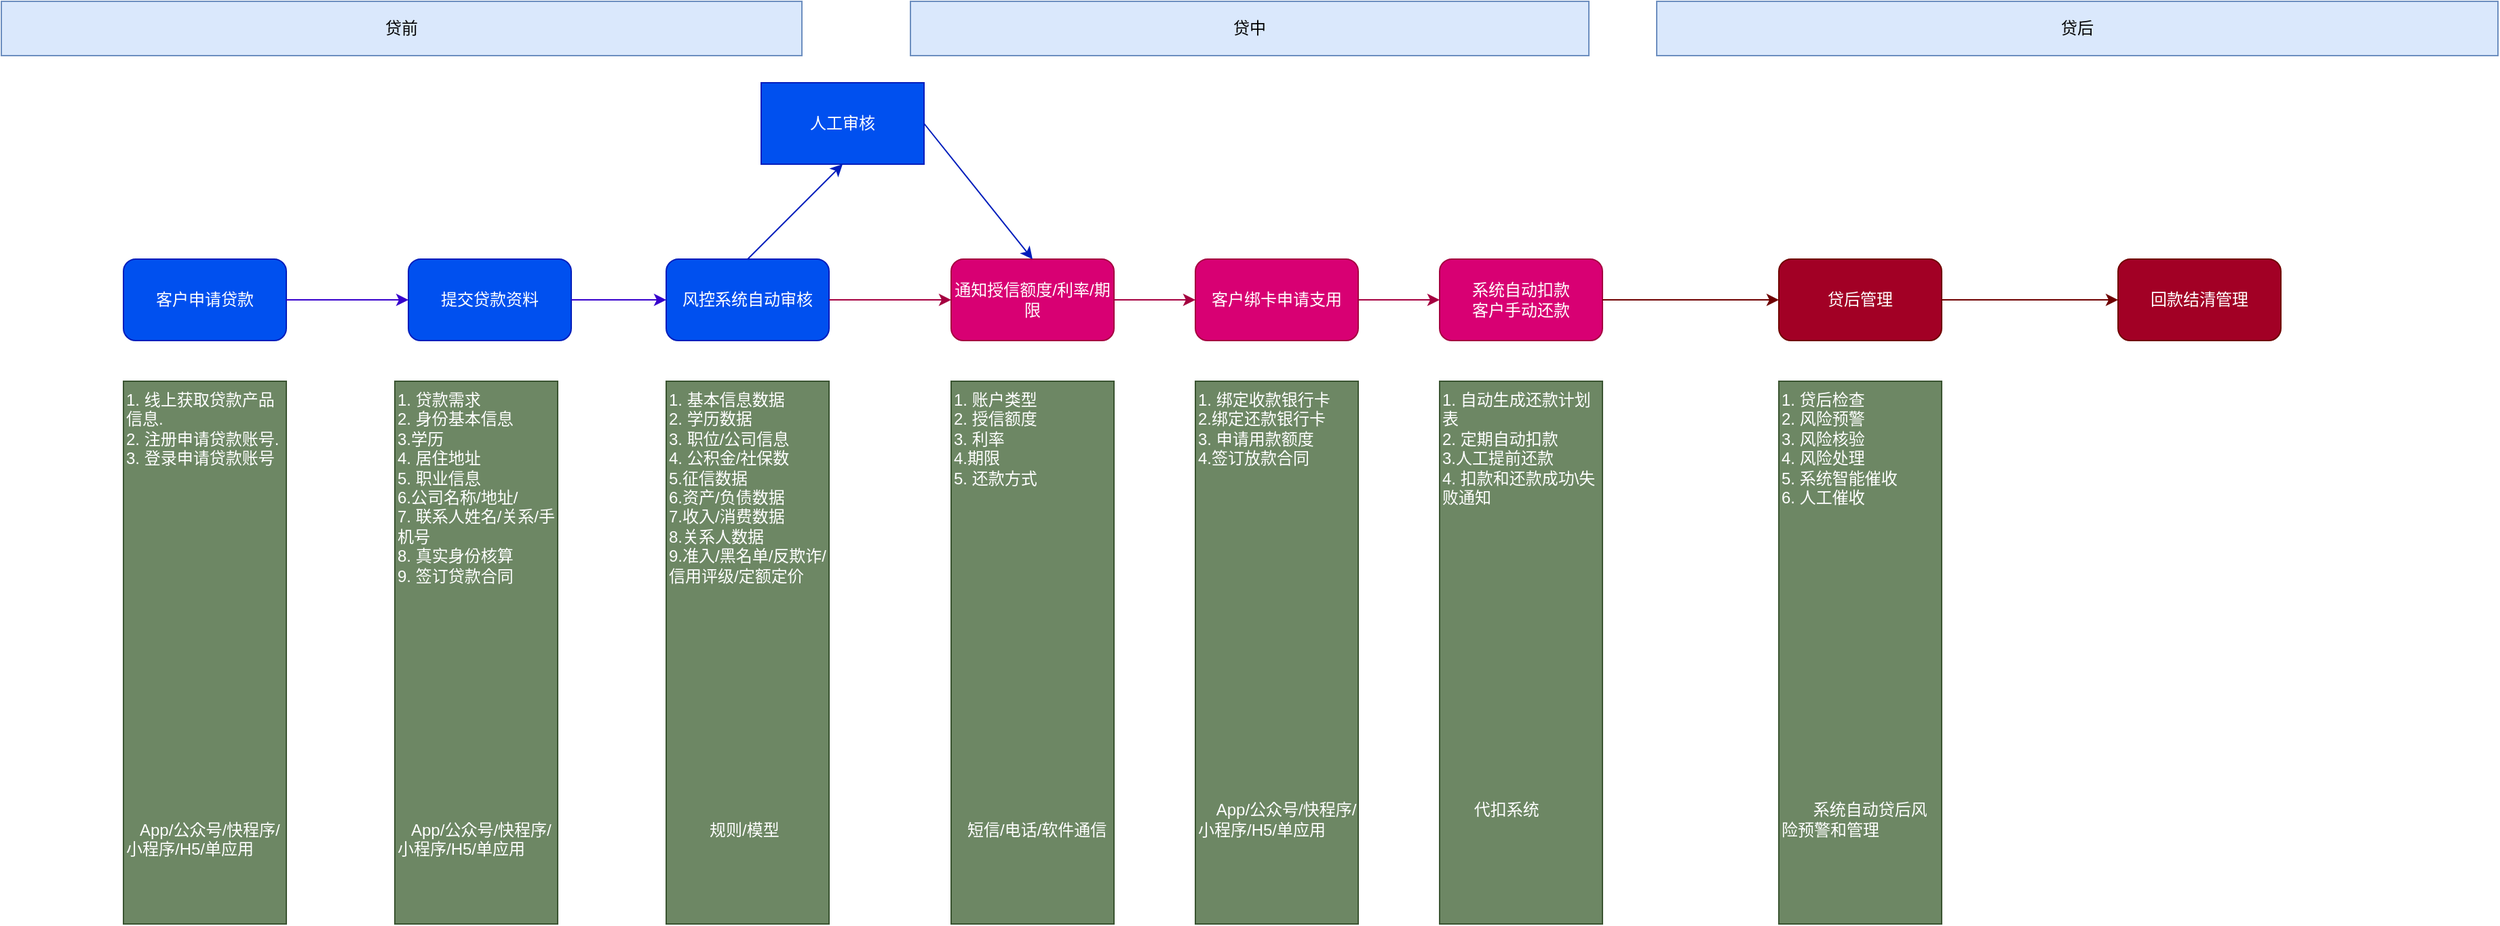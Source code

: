 <mxfile version="14.5.10" type="github">
  <diagram id="0sRjQgaDrc2o40Nj4_sH" name="第 1 页">
    <mxGraphModel dx="2249" dy="762" grid="1" gridSize="10" guides="1" tooltips="1" connect="1" arrows="1" fold="1" page="1" pageScale="1" pageWidth="827" pageHeight="1169" math="0" shadow="0">
      <root>
        <mxCell id="0" />
        <mxCell id="1" parent="0" />
        <mxCell id="OUwV-Nu_esIcNdKCQ8UF-1" value="贷前" style="rounded=0;whiteSpace=wrap;html=1;fillColor=#dae8fc;strokeColor=#6c8ebf;" vertex="1" parent="1">
          <mxGeometry x="-720" y="160" width="590" height="40" as="geometry" />
        </mxCell>
        <mxCell id="OUwV-Nu_esIcNdKCQ8UF-2" value="贷中" style="rounded=0;whiteSpace=wrap;html=1;fillColor=#dae8fc;strokeColor=#6c8ebf;" vertex="1" parent="1">
          <mxGeometry x="-50" y="160" width="500" height="40" as="geometry" />
        </mxCell>
        <mxCell id="OUwV-Nu_esIcNdKCQ8UF-3" value="贷后" style="rounded=0;whiteSpace=wrap;html=1;fillColor=#dae8fc;strokeColor=#6c8ebf;" vertex="1" parent="1">
          <mxGeometry x="500" y="160" width="620" height="40" as="geometry" />
        </mxCell>
        <mxCell id="OUwV-Nu_esIcNdKCQ8UF-5" value="客户申请贷款" style="rounded=1;whiteSpace=wrap;html=1;fillColor=#0050ef;strokeColor=#001DBC;fontColor=#ffffff;" vertex="1" parent="1">
          <mxGeometry x="-630" y="350" width="120" height="60" as="geometry" />
        </mxCell>
        <mxCell id="OUwV-Nu_esIcNdKCQ8UF-6" value="提交贷款资料" style="rounded=1;whiteSpace=wrap;html=1;fillColor=#0050ef;strokeColor=#001DBC;fontColor=#ffffff;" vertex="1" parent="1">
          <mxGeometry x="-420" y="350" width="120" height="60" as="geometry" />
        </mxCell>
        <mxCell id="OUwV-Nu_esIcNdKCQ8UF-7" value="" style="endArrow=classic;html=1;exitX=1;exitY=0.5;exitDx=0;exitDy=0;entryX=0;entryY=0.5;entryDx=0;entryDy=0;fillColor=#6a00ff;strokeColor=#3700CC;" edge="1" parent="1" source="OUwV-Nu_esIcNdKCQ8UF-5" target="OUwV-Nu_esIcNdKCQ8UF-6">
          <mxGeometry width="50" height="50" relative="1" as="geometry">
            <mxPoint x="-490" y="420" as="sourcePoint" />
            <mxPoint x="-440" y="370" as="targetPoint" />
          </mxGeometry>
        </mxCell>
        <mxCell id="OUwV-Nu_esIcNdKCQ8UF-8" value="风控系统自动审核" style="rounded=1;whiteSpace=wrap;html=1;fillColor=#0050ef;strokeColor=#001DBC;fontColor=#ffffff;" vertex="1" parent="1">
          <mxGeometry x="-230" y="350" width="120" height="60" as="geometry" />
        </mxCell>
        <mxCell id="OUwV-Nu_esIcNdKCQ8UF-9" value="" style="endArrow=classic;html=1;exitX=1;exitY=0.5;exitDx=0;exitDy=0;entryX=0;entryY=0.5;entryDx=0;entryDy=0;fillColor=#6a00ff;strokeColor=#3700CC;" edge="1" parent="1" source="OUwV-Nu_esIcNdKCQ8UF-6" target="OUwV-Nu_esIcNdKCQ8UF-8">
          <mxGeometry width="50" height="50" relative="1" as="geometry">
            <mxPoint x="-500" y="360" as="sourcePoint" />
            <mxPoint x="-410" y="360" as="targetPoint" />
          </mxGeometry>
        </mxCell>
        <mxCell id="OUwV-Nu_esIcNdKCQ8UF-10" value="通知授信额度/利率/期限" style="rounded=1;whiteSpace=wrap;html=1;fillColor=#d80073;strokeColor=#A50040;fontColor=#ffffff;" vertex="1" parent="1">
          <mxGeometry x="-20" y="350" width="120" height="60" as="geometry" />
        </mxCell>
        <mxCell id="OUwV-Nu_esIcNdKCQ8UF-11" value="人工审核" style="rounded=0;whiteSpace=wrap;html=1;fillColor=#0050ef;strokeColor=#001DBC;fontColor=#ffffff;" vertex="1" parent="1">
          <mxGeometry x="-160" y="220" width="120" height="60" as="geometry" />
        </mxCell>
        <mxCell id="OUwV-Nu_esIcNdKCQ8UF-12" value="" style="endArrow=classic;html=1;exitX=0.5;exitY=0;exitDx=0;exitDy=0;entryX=0.5;entryY=1;entryDx=0;entryDy=0;fillColor=#0050ef;strokeColor=#001DBC;" edge="1" parent="1" source="OUwV-Nu_esIcNdKCQ8UF-8" target="OUwV-Nu_esIcNdKCQ8UF-11">
          <mxGeometry width="50" height="50" relative="1" as="geometry">
            <mxPoint x="-160" y="410" as="sourcePoint" />
            <mxPoint x="-110" y="360" as="targetPoint" />
          </mxGeometry>
        </mxCell>
        <mxCell id="OUwV-Nu_esIcNdKCQ8UF-13" value="" style="endArrow=classic;html=1;exitX=1;exitY=0.5;exitDx=0;exitDy=0;entryX=0.5;entryY=0;entryDx=0;entryDy=0;fillColor=#0050ef;strokeColor=#001DBC;" edge="1" parent="1" source="OUwV-Nu_esIcNdKCQ8UF-11" target="OUwV-Nu_esIcNdKCQ8UF-10">
          <mxGeometry width="50" height="50" relative="1" as="geometry">
            <mxPoint x="-160" y="360" as="sourcePoint" />
            <mxPoint x="-90" y="290" as="targetPoint" />
          </mxGeometry>
        </mxCell>
        <mxCell id="OUwV-Nu_esIcNdKCQ8UF-14" value="" style="endArrow=classic;html=1;entryX=0;entryY=0.5;entryDx=0;entryDy=0;exitX=1;exitY=0.5;exitDx=0;exitDy=0;fillColor=#d80073;strokeColor=#A50040;" edge="1" parent="1" source="OUwV-Nu_esIcNdKCQ8UF-8" target="OUwV-Nu_esIcNdKCQ8UF-10">
          <mxGeometry width="50" height="50" relative="1" as="geometry">
            <mxPoint x="-160" y="410" as="sourcePoint" />
            <mxPoint x="-110" y="360" as="targetPoint" />
          </mxGeometry>
        </mxCell>
        <mxCell id="OUwV-Nu_esIcNdKCQ8UF-15" value="客户绑卡申请支用" style="rounded=1;whiteSpace=wrap;html=1;fillColor=#d80073;strokeColor=#A50040;fontColor=#ffffff;" vertex="1" parent="1">
          <mxGeometry x="160" y="350" width="120" height="60" as="geometry" />
        </mxCell>
        <mxCell id="OUwV-Nu_esIcNdKCQ8UF-16" value="" style="endArrow=classic;html=1;entryX=0;entryY=0.5;entryDx=0;entryDy=0;exitX=1;exitY=0.5;exitDx=0;exitDy=0;fillColor=#d80073;strokeColor=#A50040;" edge="1" parent="1" source="OUwV-Nu_esIcNdKCQ8UF-10" target="OUwV-Nu_esIcNdKCQ8UF-15">
          <mxGeometry width="50" height="50" relative="1" as="geometry">
            <mxPoint x="-100" y="390" as="sourcePoint" />
            <mxPoint x="-10" y="390" as="targetPoint" />
          </mxGeometry>
        </mxCell>
        <mxCell id="OUwV-Nu_esIcNdKCQ8UF-17" value="系统自动扣款&lt;br&gt;客户手动还款" style="rounded=1;whiteSpace=wrap;html=1;fillColor=#d80073;strokeColor=#A50040;fontColor=#ffffff;" vertex="1" parent="1">
          <mxGeometry x="340" y="350" width="120" height="60" as="geometry" />
        </mxCell>
        <mxCell id="OUwV-Nu_esIcNdKCQ8UF-18" value="" style="endArrow=classic;html=1;entryX=0;entryY=0.5;entryDx=0;entryDy=0;exitX=1;exitY=0.5;exitDx=0;exitDy=0;fillColor=#d80073;strokeColor=#A50040;" edge="1" parent="1" source="OUwV-Nu_esIcNdKCQ8UF-15" target="OUwV-Nu_esIcNdKCQ8UF-17">
          <mxGeometry width="50" height="50" relative="1" as="geometry">
            <mxPoint x="110" y="390" as="sourcePoint" />
            <mxPoint x="170" y="390" as="targetPoint" />
          </mxGeometry>
        </mxCell>
        <mxCell id="OUwV-Nu_esIcNdKCQ8UF-19" value="贷后管理" style="rounded=1;whiteSpace=wrap;html=1;fillColor=#a20025;strokeColor=#6F0000;fontColor=#ffffff;" vertex="1" parent="1">
          <mxGeometry x="590" y="350" width="120" height="60" as="geometry" />
        </mxCell>
        <mxCell id="OUwV-Nu_esIcNdKCQ8UF-20" value="" style="endArrow=classic;html=1;entryX=0;entryY=0.5;entryDx=0;entryDy=0;exitX=1;exitY=0.5;exitDx=0;exitDy=0;fillColor=#a20025;strokeColor=#6F0000;" edge="1" parent="1" source="OUwV-Nu_esIcNdKCQ8UF-17" target="OUwV-Nu_esIcNdKCQ8UF-19">
          <mxGeometry width="50" height="50" relative="1" as="geometry">
            <mxPoint x="210" y="400" as="sourcePoint" />
            <mxPoint x="260" y="350" as="targetPoint" />
          </mxGeometry>
        </mxCell>
        <mxCell id="OUwV-Nu_esIcNdKCQ8UF-21" value="回款结清管理" style="rounded=1;whiteSpace=wrap;html=1;fillColor=#a20025;strokeColor=#6F0000;fontColor=#ffffff;" vertex="1" parent="1">
          <mxGeometry x="840" y="350" width="120" height="60" as="geometry" />
        </mxCell>
        <mxCell id="OUwV-Nu_esIcNdKCQ8UF-22" value="" style="endArrow=classic;html=1;entryX=0;entryY=0.5;entryDx=0;entryDy=0;exitX=1;exitY=0.5;exitDx=0;exitDy=0;fillColor=#a20025;strokeColor=#6F0000;" edge="1" parent="1" source="OUwV-Nu_esIcNdKCQ8UF-19" target="OUwV-Nu_esIcNdKCQ8UF-21">
          <mxGeometry width="50" height="50" relative="1" as="geometry">
            <mxPoint x="470" y="390" as="sourcePoint" />
            <mxPoint x="600" y="390" as="targetPoint" />
          </mxGeometry>
        </mxCell>
        <mxCell id="OUwV-Nu_esIcNdKCQ8UF-23" value="1. 线上获取贷款产品信息.&lt;br&gt;2. 注册申请贷款账号.&lt;br&gt;3. 登录申请贷款账号&lt;br&gt;&lt;br&gt;&lt;br&gt;&lt;br&gt;&lt;br&gt;&lt;br&gt;&lt;br&gt;&lt;br&gt;&lt;br&gt;&lt;br&gt;&lt;br&gt;&lt;br&gt;&lt;br&gt;&lt;br&gt;&lt;br&gt;&lt;br&gt;&lt;br&gt;&lt;br&gt;&lt;br&gt;&amp;nbsp; &amp;nbsp;App/公众号/快程序/小程序/H5/单应用" style="rounded=0;whiteSpace=wrap;html=1;align=left;verticalAlign=top;fillColor=#6d8764;strokeColor=#3A5431;fontColor=#ffffff;" vertex="1" parent="1">
          <mxGeometry x="-630" y="440" width="120" height="400" as="geometry" />
        </mxCell>
        <mxCell id="OUwV-Nu_esIcNdKCQ8UF-24" value="1. 贷款需求&lt;br&gt;2. 身份基本信息&lt;br&gt;3.学历&lt;br&gt;4. 居住地址&lt;br&gt;5. 职业信息&lt;br&gt;6.公司名称/地址/&lt;br&gt;7. 联系人姓名/关系/手机号&lt;br&gt;8. 真实身份核算&lt;br&gt;9. 签订贷款合同&lt;br&gt;&lt;br&gt;&lt;br&gt;&lt;br&gt;&lt;br&gt;&lt;br&gt;&lt;br&gt;&lt;br&gt;&lt;br&gt;&lt;br&gt;&lt;br&gt;&lt;br&gt;&lt;br&gt;&amp;nbsp; &amp;nbsp;App/公众号/快程序/小程序/H5/单应用" style="rounded=0;whiteSpace=wrap;html=1;align=left;verticalAlign=top;fillColor=#6d8764;strokeColor=#3A5431;fontColor=#ffffff;" vertex="1" parent="1">
          <mxGeometry x="-430" y="440" width="120" height="400" as="geometry" />
        </mxCell>
        <mxCell id="OUwV-Nu_esIcNdKCQ8UF-25" value="1. 基本信息数据&lt;br&gt;2. 学历数据&lt;br&gt;3. 职位/公司信息&lt;br&gt;4. 公积金/社保数&lt;br&gt;5.征信数据&lt;br&gt;6.资产/负债数据&lt;br&gt;7.收入/消费数据&lt;br&gt;8.关系人数据&lt;br&gt;9.准入/黑名单/反欺诈/&lt;br&gt;信用评级/定额定价&lt;br&gt;&lt;br&gt;&lt;br&gt;&lt;br&gt;&lt;br&gt;&lt;br&gt;&lt;br&gt;&lt;br&gt;&lt;br&gt;&lt;br&gt;&lt;br&gt;&lt;br&gt;&lt;br&gt;&amp;nbsp; &amp;nbsp; &amp;nbsp; &amp;nbsp; &amp;nbsp;规则/模型" style="rounded=0;whiteSpace=wrap;html=1;align=left;verticalAlign=top;fillColor=#6d8764;strokeColor=#3A5431;fontColor=#ffffff;" vertex="1" parent="1">
          <mxGeometry x="-230" y="440" width="120" height="400" as="geometry" />
        </mxCell>
        <mxCell id="OUwV-Nu_esIcNdKCQ8UF-26" value="1. 账户类型&lt;br&gt;2. 授信额度&lt;br&gt;3. 利率&lt;br&gt;4.期限&lt;br&gt;5. 还款方式&lt;br&gt;&lt;br&gt;&lt;br&gt;&lt;br&gt;&lt;br&gt;&lt;br&gt;&lt;br&gt;&lt;br&gt;&lt;br&gt;&lt;br&gt;&lt;br&gt;&lt;br&gt;&lt;br&gt;&lt;br&gt;&lt;br&gt;&lt;br&gt;&lt;br&gt;&lt;br&gt;&amp;nbsp; &amp;nbsp;短信/电话/软件通信" style="rounded=0;whiteSpace=wrap;html=1;align=left;verticalAlign=top;fillColor=#6d8764;strokeColor=#3A5431;fontColor=#ffffff;" vertex="1" parent="1">
          <mxGeometry x="-20" y="440" width="120" height="400" as="geometry" />
        </mxCell>
        <mxCell id="OUwV-Nu_esIcNdKCQ8UF-27" value="1. 绑定收款银行卡&lt;br&gt;2.绑定还款银行卡&lt;br&gt;3. 申请用款额度&lt;br&gt;4.签订放款合同&lt;br&gt;&lt;br&gt;&lt;br&gt;&lt;br&gt;&lt;br&gt;&lt;br&gt;&lt;br&gt;&lt;br&gt;&lt;br&gt;&lt;br&gt;&lt;br&gt;&lt;br&gt;&lt;br&gt;&lt;br&gt;&lt;br&gt;&lt;br&gt;&lt;br&gt;&lt;br&gt;&amp;nbsp; &amp;nbsp;&amp;nbsp;App/公众号/快程序/小程序/H5/单应用" style="rounded=0;whiteSpace=wrap;html=1;align=left;verticalAlign=top;fillColor=#6d8764;strokeColor=#3A5431;fontColor=#ffffff;" vertex="1" parent="1">
          <mxGeometry x="160" y="440" width="120" height="400" as="geometry" />
        </mxCell>
        <mxCell id="OUwV-Nu_esIcNdKCQ8UF-28" value="1. 自动生成还款计划表&lt;br&gt;2. 定期自动扣款&lt;br&gt;3.人工提前还款&lt;br&gt;4. 扣款和还款成功\失败通知&lt;br&gt;&lt;br&gt;&lt;br&gt;&lt;br&gt;&lt;br&gt;&lt;br&gt;&lt;br&gt;&lt;br&gt;&lt;br&gt;&lt;br&gt;&lt;br&gt;&lt;br&gt;&lt;br&gt;&lt;br&gt;&lt;br&gt;&lt;br&gt;&amp;nbsp; &amp;nbsp; &amp;nbsp; &amp;nbsp;代扣系统&lt;br&gt;" style="rounded=0;whiteSpace=wrap;html=1;align=left;verticalAlign=top;fillColor=#6d8764;strokeColor=#3A5431;fontColor=#ffffff;" vertex="1" parent="1">
          <mxGeometry x="340" y="440" width="120" height="400" as="geometry" />
        </mxCell>
        <mxCell id="OUwV-Nu_esIcNdKCQ8UF-29" value="1. 贷后检查&lt;br&gt;2. 风险预警&lt;br&gt;3. 风险核验&lt;br&gt;4. 风险处理&lt;br&gt;5. 系统智能催收&lt;br&gt;6. 人工催收&lt;br&gt;&lt;br&gt;&lt;br&gt;&lt;br&gt;&lt;br&gt;&lt;br&gt;&lt;br&gt;&lt;br&gt;&lt;br&gt;&lt;br&gt;&lt;br&gt;&lt;br&gt;&lt;br&gt;&lt;br&gt;&lt;br&gt;&lt;br&gt;&amp;nbsp; &amp;nbsp; &amp;nbsp; &amp;nbsp;系统自动贷后风险预警和管理" style="rounded=0;whiteSpace=wrap;html=1;align=left;verticalAlign=top;fillColor=#6d8764;strokeColor=#3A5431;fontColor=#ffffff;" vertex="1" parent="1">
          <mxGeometry x="590" y="440" width="120" height="400" as="geometry" />
        </mxCell>
      </root>
    </mxGraphModel>
  </diagram>
</mxfile>
